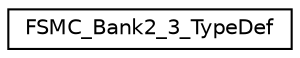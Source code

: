 digraph "Graphical Class Hierarchy"
{
 // LATEX_PDF_SIZE
  edge [fontname="Helvetica",fontsize="10",labelfontname="Helvetica",labelfontsize="10"];
  node [fontname="Helvetica",fontsize="10",shape=record];
  rankdir="LR";
  Node0 [label="FSMC_Bank2_3_TypeDef",height=0.2,width=0.4,color="black", fillcolor="white", style="filled",URL="$struct_f_s_m_c___bank2__3___type_def.html",tooltip="Flexible Static Memory Controller Bank2."];
}
